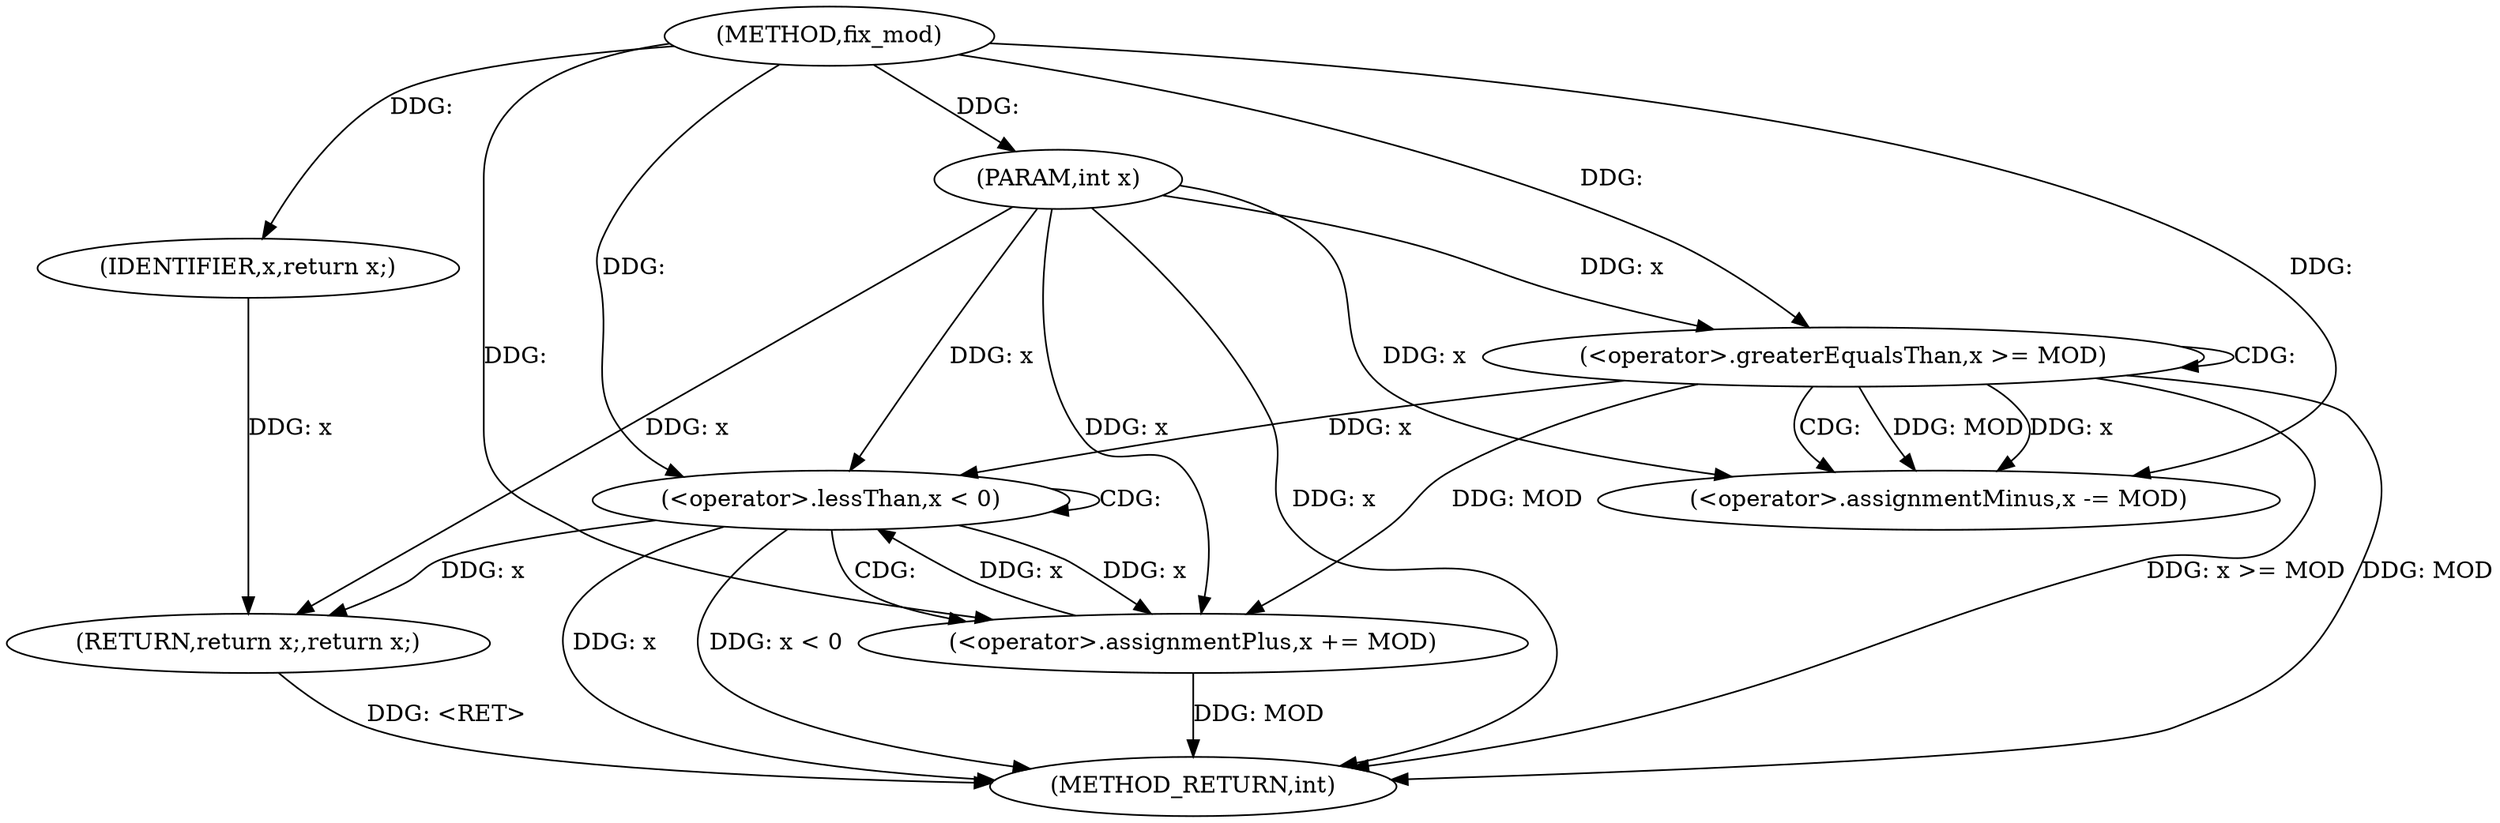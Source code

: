 digraph "fix_mod" {  
"1000102" [label = "(METHOD,fix_mod)" ]
"1000121" [label = "(METHOD_RETURN,int)" ]
"1000103" [label = "(PARAM,int x)" ]
"1000119" [label = "(RETURN,return x;,return x;)" ]
"1000106" [label = "(<operator>.greaterEqualsThan,x >= MOD)" ]
"1000109" [label = "(<operator>.assignmentMinus,x -= MOD)" ]
"1000113" [label = "(<operator>.lessThan,x < 0)" ]
"1000116" [label = "(<operator>.assignmentPlus,x += MOD)" ]
"1000120" [label = "(IDENTIFIER,x,return x;)" ]
  "1000103" -> "1000121"  [ label = "DDG: x"] 
  "1000106" -> "1000121"  [ label = "DDG: MOD"] 
  "1000106" -> "1000121"  [ label = "DDG: x >= MOD"] 
  "1000113" -> "1000121"  [ label = "DDG: x"] 
  "1000113" -> "1000121"  [ label = "DDG: x < 0"] 
  "1000116" -> "1000121"  [ label = "DDG: MOD"] 
  "1000119" -> "1000121"  [ label = "DDG: <RET>"] 
  "1000102" -> "1000103"  [ label = "DDG: "] 
  "1000120" -> "1000119"  [ label = "DDG: x"] 
  "1000113" -> "1000119"  [ label = "DDG: x"] 
  "1000103" -> "1000119"  [ label = "DDG: x"] 
  "1000106" -> "1000109"  [ label = "DDG: MOD"] 
  "1000102" -> "1000109"  [ label = "DDG: "] 
  "1000106" -> "1000116"  [ label = "DDG: MOD"] 
  "1000102" -> "1000116"  [ label = "DDG: "] 
  "1000102" -> "1000120"  [ label = "DDG: "] 
  "1000103" -> "1000106"  [ label = "DDG: x"] 
  "1000102" -> "1000106"  [ label = "DDG: "] 
  "1000106" -> "1000109"  [ label = "DDG: x"] 
  "1000103" -> "1000109"  [ label = "DDG: x"] 
  "1000106" -> "1000113"  [ label = "DDG: x"] 
  "1000116" -> "1000113"  [ label = "DDG: x"] 
  "1000103" -> "1000113"  [ label = "DDG: x"] 
  "1000102" -> "1000113"  [ label = "DDG: "] 
  "1000113" -> "1000116"  [ label = "DDG: x"] 
  "1000103" -> "1000116"  [ label = "DDG: x"] 
  "1000106" -> "1000109"  [ label = "CDG: "] 
  "1000106" -> "1000106"  [ label = "CDG: "] 
  "1000113" -> "1000116"  [ label = "CDG: "] 
  "1000113" -> "1000113"  [ label = "CDG: "] 
}
